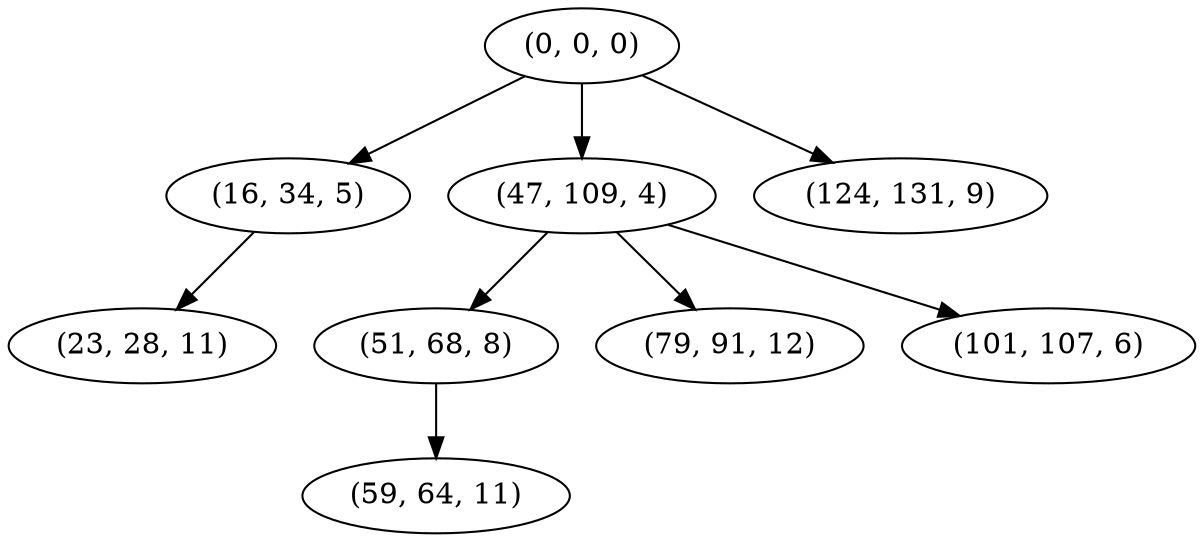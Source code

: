 digraph tree {
    "(0, 0, 0)";
    "(16, 34, 5)";
    "(23, 28, 11)";
    "(47, 109, 4)";
    "(51, 68, 8)";
    "(59, 64, 11)";
    "(79, 91, 12)";
    "(101, 107, 6)";
    "(124, 131, 9)";
    "(0, 0, 0)" -> "(16, 34, 5)";
    "(0, 0, 0)" -> "(47, 109, 4)";
    "(0, 0, 0)" -> "(124, 131, 9)";
    "(16, 34, 5)" -> "(23, 28, 11)";
    "(47, 109, 4)" -> "(51, 68, 8)";
    "(47, 109, 4)" -> "(79, 91, 12)";
    "(47, 109, 4)" -> "(101, 107, 6)";
    "(51, 68, 8)" -> "(59, 64, 11)";
}

